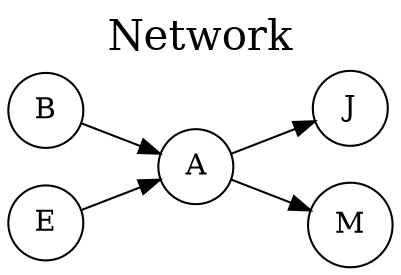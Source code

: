 digraph Network {
rankdir=LR;
	graph [label="Network", labelloc=t, fontsize=20]; 
	node [shape=doublecircle, style = filled, fillcolor=white, color = black];
	node [shape=circle];
	node [color=black, fontcolor=black];
	edge [color=black];
	B -> A
	E -> A
	A -> J
	A -> M

}
